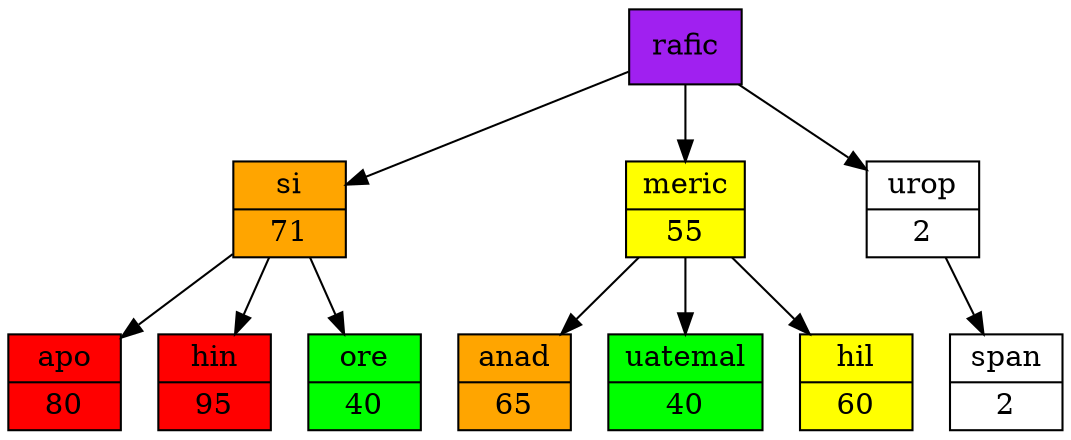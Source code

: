 digraph Grafica {
rankdir=TB;
node [shape = record, style = filled];
rafic [Label="{rafic}" fillcolor="purple"];
si [label="{si|71}" fillcolor="orange";];
rafic -> si;
apo [label="{apo|80}" fillcolor="red";];
si -> apo;
hin [label="{hin|95}" fillcolor="red";];
si -> hin;
ore [label="{ore|40}" fillcolor="green";];
si -> ore;
meric [label="{meric|55}" fillcolor="yellow";];
rafic -> meric;
anad [label="{anad|65}" fillcolor="orange";];
meric -> anad;
uatemal [label="{uatemal|40}" fillcolor="green";];
meric -> uatemal;
hil [label="{hil|60}" fillcolor="yellow";];
meric -> hil;
urop [label="{urop|2}" fillcolor="white";];
rafic -> urop;
span [label="{span|2}" fillcolor="white";];
urop -> span;
}
